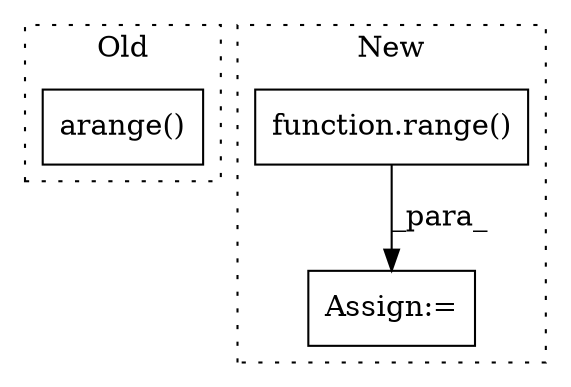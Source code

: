 digraph G {
subgraph cluster0 {
1 [label="arange()" a="75" s="3594,3624" l="10,1" shape="box"];
label = "Old";
style="dotted";
}
subgraph cluster1 {
2 [label="function.range()" a="75" s="4054,4071" l="6,1" shape="box"];
3 [label="Assign:=" a="68" s="4014" l="3" shape="box"];
label = "New";
style="dotted";
}
2 -> 3 [label="_para_"];
}